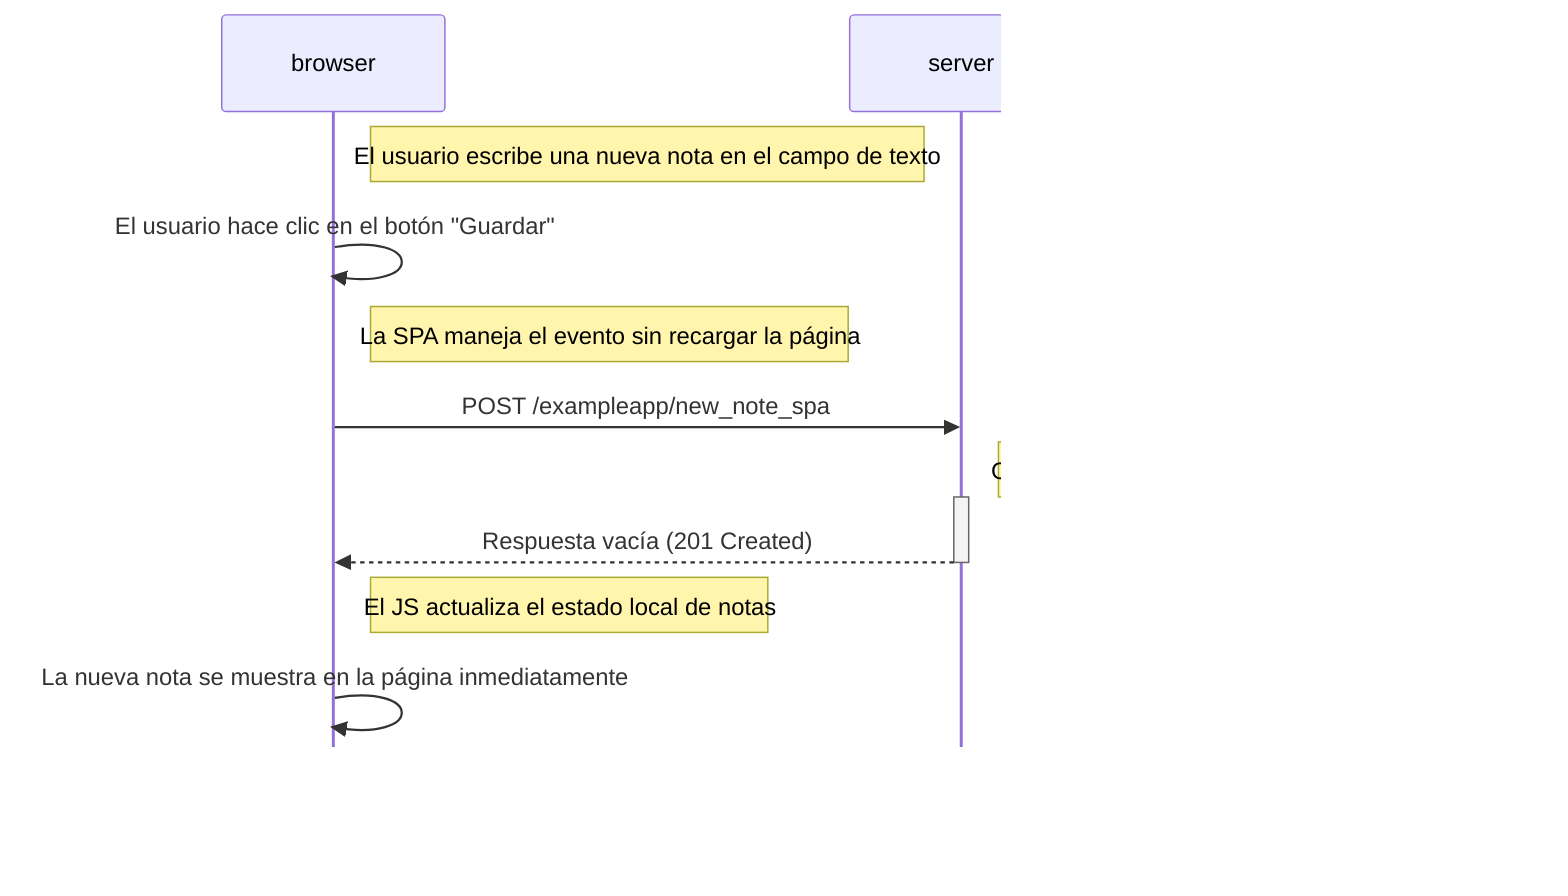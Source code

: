sequenceDiagram
    participant browser
    participant server

    Note right of browser: El usuario escribe una nueva nota en el campo de texto

    browser->>browser: El usuario hace clic en el botón "Guardar"
    Note right of browser: La SPA maneja el evento sin recargar la página

    browser->>server: POST /exampleapp/new_note_spa
    Note right of server: Contenido enviado: content=<texto de la nota>
    activate server
    server-->>browser: Respuesta vacía (201 Created)
    deactivate server

    Note right of browser: El JS actualiza el estado local de notas

    browser->>browser: La nueva nota se muestra en la página inmediatamente